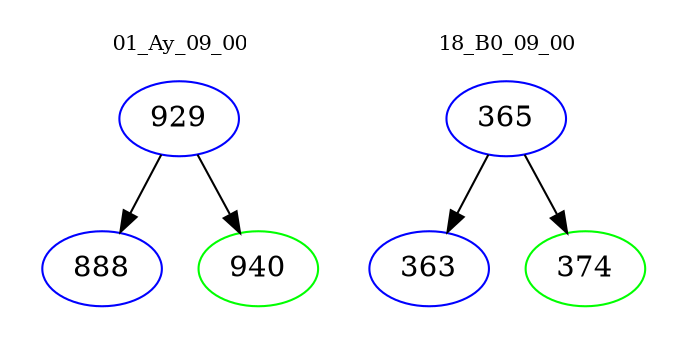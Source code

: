digraph{
subgraph cluster_0 {
color = white
label = "01_Ay_09_00";
fontsize=10;
T0_929 [label="929", color="blue"]
T0_929 -> T0_888 [color="black"]
T0_888 [label="888", color="blue"]
T0_929 -> T0_940 [color="black"]
T0_940 [label="940", color="green"]
}
subgraph cluster_1 {
color = white
label = "18_B0_09_00";
fontsize=10;
T1_365 [label="365", color="blue"]
T1_365 -> T1_363 [color="black"]
T1_363 [label="363", color="blue"]
T1_365 -> T1_374 [color="black"]
T1_374 [label="374", color="green"]
}
}
